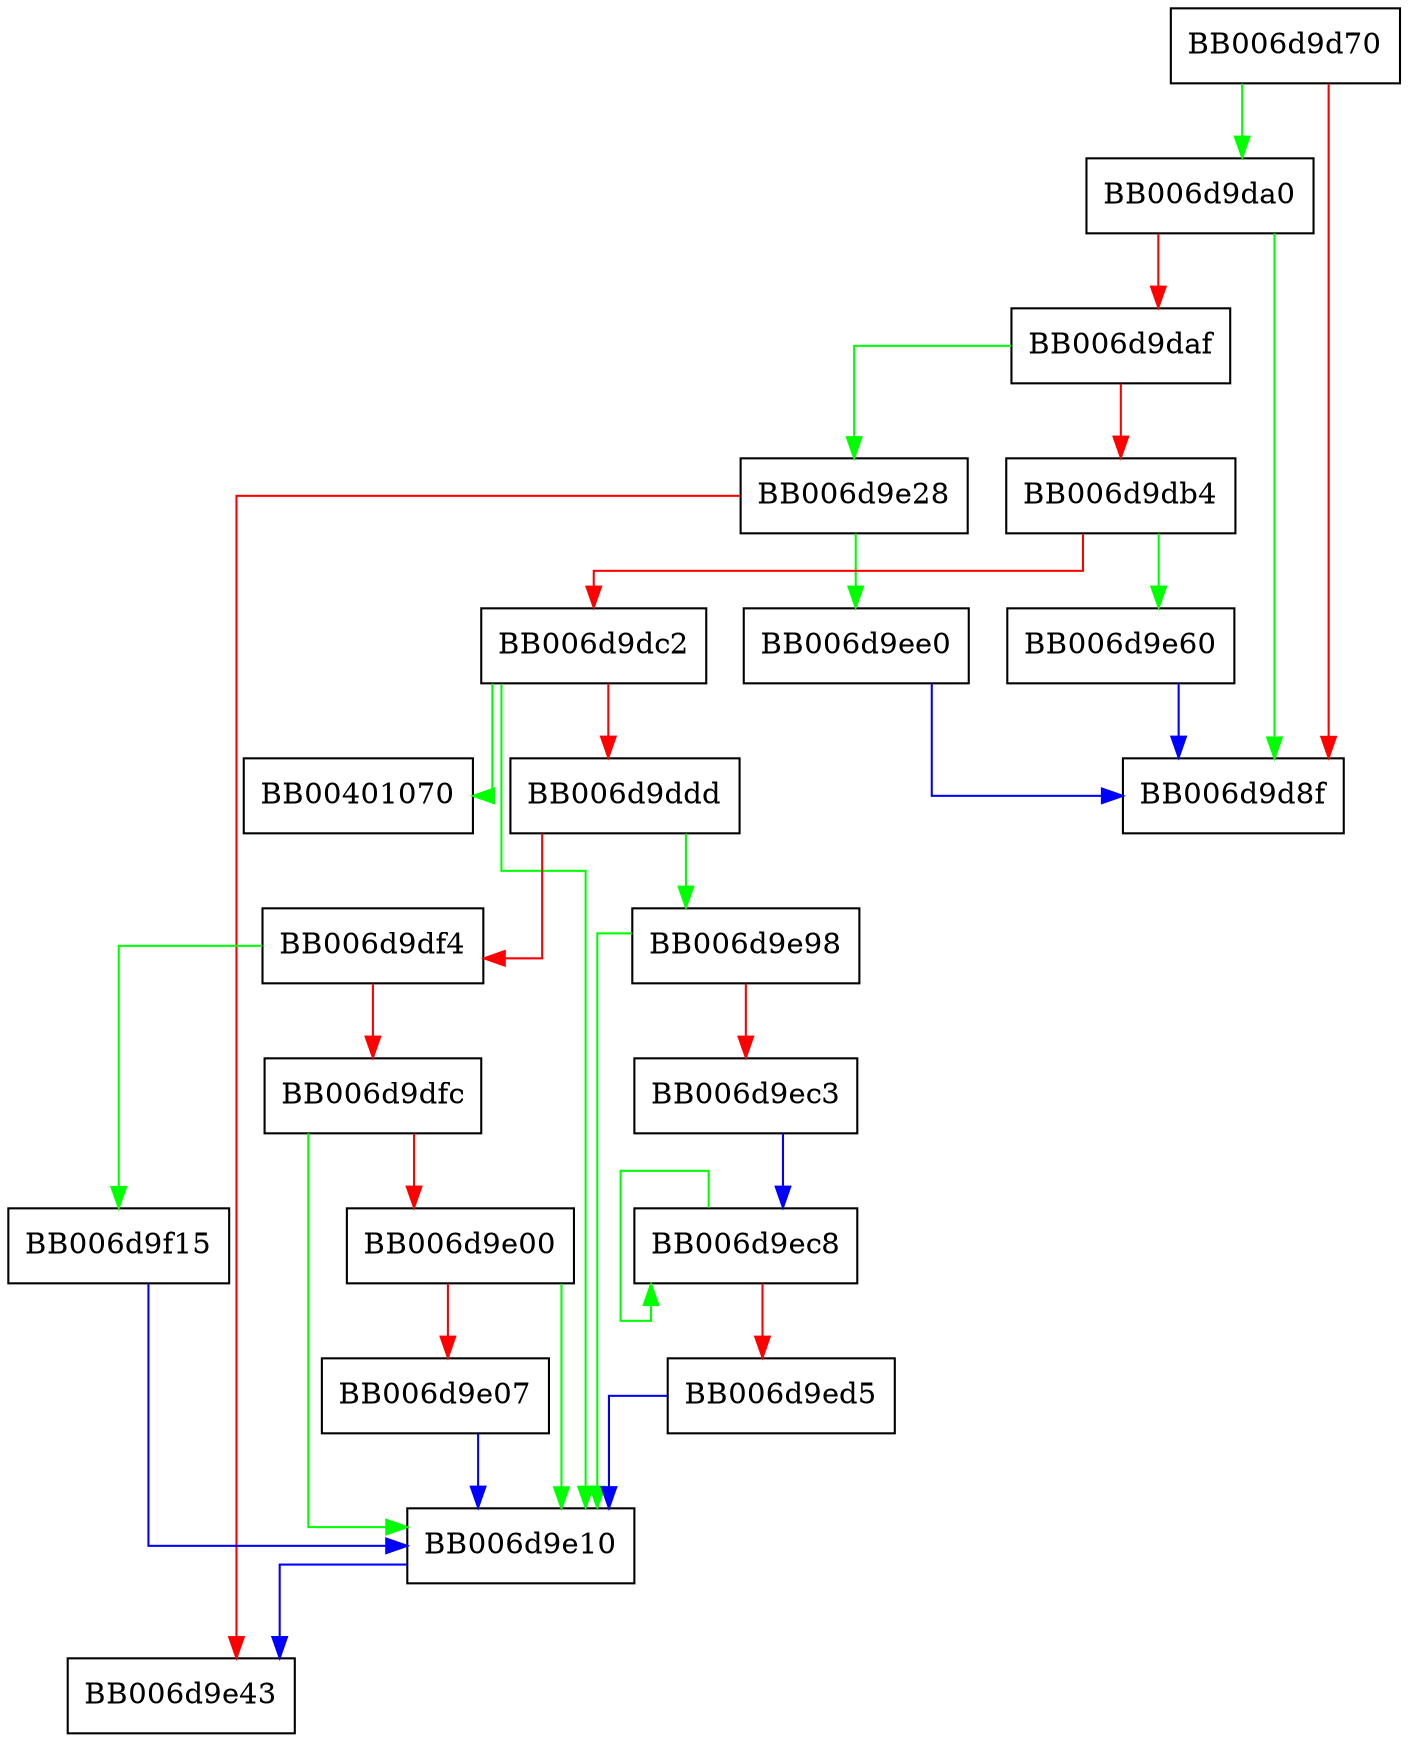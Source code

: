 digraph blake2_mac_init {
  node [shape="box"];
  graph [splines=ortho];
  BB006d9d70 -> BB006d9da0 [color="green"];
  BB006d9d70 -> BB006d9d8f [color="red"];
  BB006d9da0 -> BB006d9d8f [color="green"];
  BB006d9da0 -> BB006d9daf [color="red"];
  BB006d9daf -> BB006d9e28 [color="green"];
  BB006d9daf -> BB006d9db4 [color="red"];
  BB006d9db4 -> BB006d9e60 [color="green"];
  BB006d9db4 -> BB006d9dc2 [color="red"];
  BB006d9dc2 -> BB00401070 [color="green"];
  BB006d9dc2 -> BB006d9e10 [color="green"];
  BB006d9dc2 -> BB006d9ddd [color="red"];
  BB006d9ddd -> BB006d9e98 [color="green"];
  BB006d9ddd -> BB006d9df4 [color="red"];
  BB006d9df4 -> BB006d9f15 [color="green"];
  BB006d9df4 -> BB006d9dfc [color="red"];
  BB006d9dfc -> BB006d9e10 [color="green"];
  BB006d9dfc -> BB006d9e00 [color="red"];
  BB006d9e00 -> BB006d9e10 [color="green"];
  BB006d9e00 -> BB006d9e07 [color="red"];
  BB006d9e07 -> BB006d9e10 [color="blue"];
  BB006d9e10 -> BB006d9e43 [color="blue"];
  BB006d9e28 -> BB006d9ee0 [color="green"];
  BB006d9e28 -> BB006d9e43 [color="red"];
  BB006d9e60 -> BB006d9d8f [color="blue"];
  BB006d9e98 -> BB006d9e10 [color="green"];
  BB006d9e98 -> BB006d9ec3 [color="red"];
  BB006d9ec3 -> BB006d9ec8 [color="blue"];
  BB006d9ec8 -> BB006d9ec8 [color="green"];
  BB006d9ec8 -> BB006d9ed5 [color="red"];
  BB006d9ed5 -> BB006d9e10 [color="blue"];
  BB006d9ee0 -> BB006d9d8f [color="blue"];
  BB006d9f15 -> BB006d9e10 [color="blue"];
}